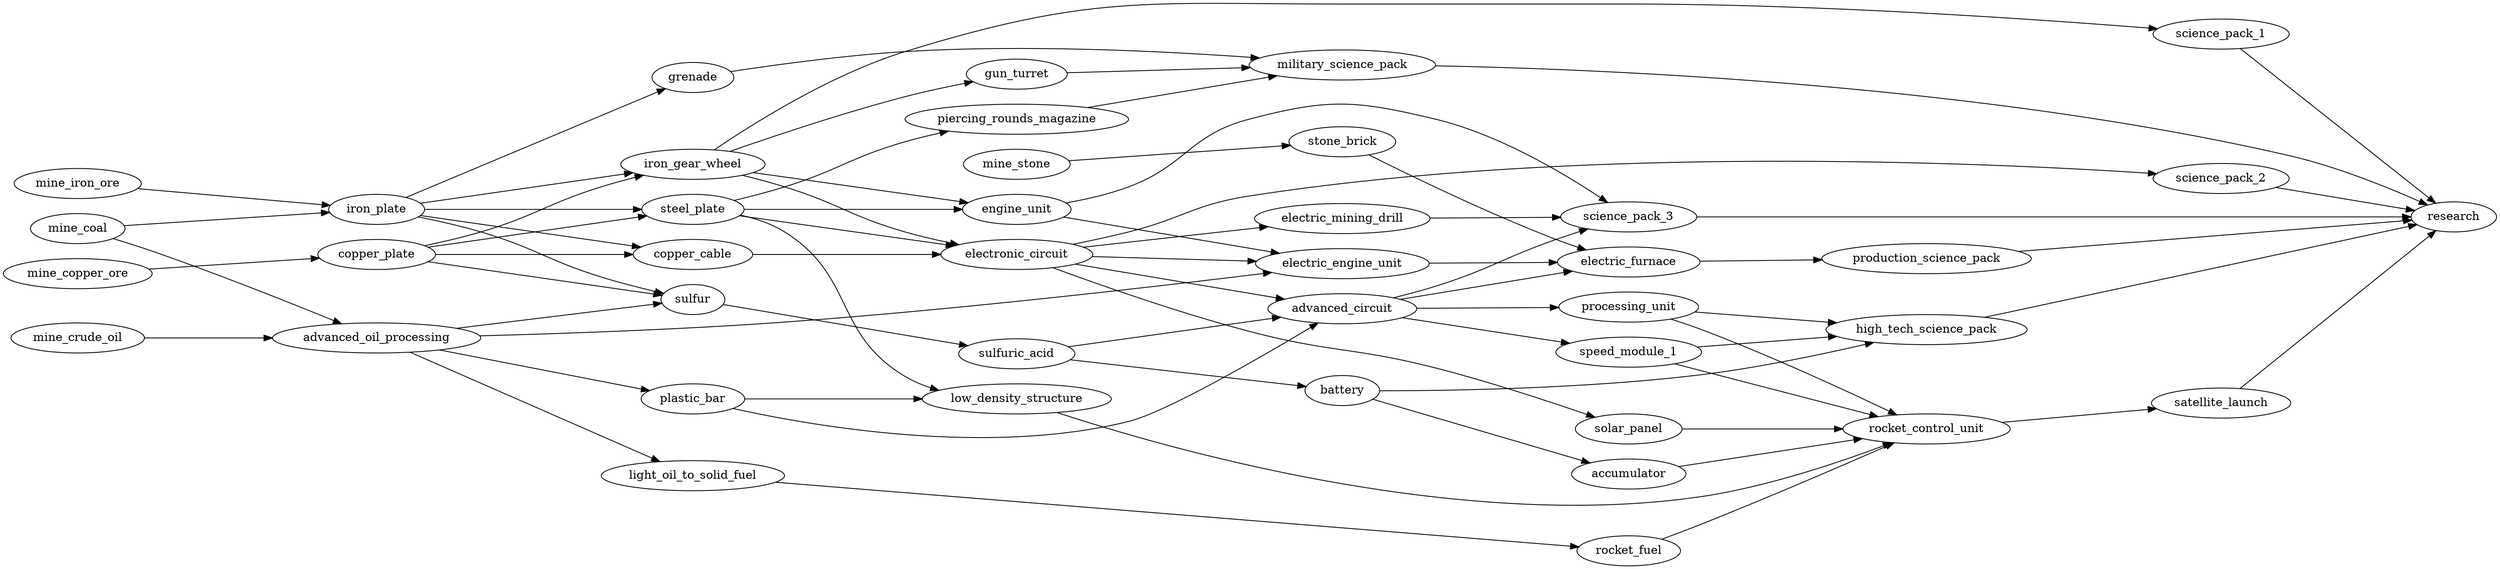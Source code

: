 digraph {
	graph [ranksep=2.0]
	graph [rankdir=LR]
	sulfur [pos="17.93104695570853,4.181002769357528!"]
	science_pack_1 [pos="1.6071338497152716,6.5941559131846335!"]
	grenade [pos="10.979434280144261,5.093815050539425!"]
	rocket_fuel [pos="0.6745086767284824,6.035688469948235!"]
	high_tech_science_pack [pos="5.8251046214824145,10.85988546176244!"]
	electronic_circuit [pos="7.331674337281498,18.18473094233139!"]
	copper_plate [pos="1.849088395454855,16.627861991293027!"]
	production_science_pack [pos="2.685240845352622,17.0439096913055!"]
	mine_iron_ore [pos="7.21295667800085,19.87981141981912!"]
	iron_gear_wheel [pos="14.11354350374375,4.716942086644796!"]
	mine_crude_oil [pos="5.825117823150462,13.731497999161794!"]
	sulfuric_acid [pos="14.562154902600547,1.5677541117376486!"]
	solar_panel [pos="2.265560658376246,8.204634010946123!"]
	research [pos="1.963593804925092,3.7776123201586693!"]
	iron_plate [pos="13.745371087376654,14.782371211023499!"]
	gun_turret [pos="2.0368743073268747,2.0611783886018102!"]
	light_oil_to_solid_fuel [pos="18.003516772560832,14.368285516559638!"]
	battery [pos="4.793014221111307,6.074618887064306!"]
	mine_stone [pos="9.724499413514792,16.267373655562512!"]
	engine_unit [pos="1.9911215137498361,9.351544449204782!"]
	plastic_bar [pos="8.564531537302704,16.26576581984312!"]
	piercing_rounds_magazine [pos="1.0602542852207597,2.5512763680248156!"]
	electric_engine_unit [pos="16.683141352358444,17.646563279190197!"]
	advanced_oil_processing [pos="7.744143557855697,19.959474863831115!"]
	electric_mining_drill [pos="2.553107161772157,9.386026423420333!"]
	mine_copper_ore [pos="0.5884227455894415,12.73949556132243!"]
	stone_brick [pos="13.319425970140118,8.295366069890987!"]
	rocket_control_unit [pos="6.950589943680503,11.560049313802407!"]
	speed_module_1 [pos="5.418180602739754,10.248188978829244!"]
	processing_unit [pos="15.777828823005809,13.693681559878916!"]
	advanced_circuit [pos="13.850838093242945,18.586110471264167!"]
	science_pack_2 [pos="2.6574381917976932,9.398559579820803!"]
	steel_plate [pos="9.80954294754545,18.060875268752266!"]
	low_density_structure [pos="9.722438273275314,2.7609557124551074!"]
	mine_coal [pos="18.035867959854002,3.201320150812443!"]
	accumulator [pos="3.9731610459213194,0.27053424711320756!"]
	science_pack_3 [pos="11.27427810869341,17.702432539931895!"]
	satellite_launch [pos="14.777780111294119,3.195198187098128!"]
	electric_furnace [pos="15.964036546564873,11.100398170516542!"]
	copper_cable [pos="9.641242897459435,13.188495500918343!"]
	military_science_pack [pos="12.288297282160181,10.65938932557764!"]
		iron_plate -> grenade
		iron_gear_wheel -> gun_turret
		battery -> accumulator
		electronic_circuit -> solar_panel
		steel_plate -> piercing_rounds_magazine
		mine_iron_ore -> iron_plate
		mine_copper_ore -> copper_plate
		iron_plate -> steel_plate
		copper_plate -> copper_cable
		copper_cable -> electronic_circuit
		mine_crude_oil -> advanced_oil_processing
		iron_plate -> iron_gear_wheel
		advanced_oil_processing -> sulfur
		sulfur -> sulfuric_acid
		iron_gear_wheel -> engine_unit
		steel_plate -> engine_unit
		advanced_oil_processing -> light_oil_to_solid_fuel
		electronic_circuit -> electric_mining_drill
		advanced_oil_processing -> plastic_bar
		electronic_circuit -> advanced_circuit
		plastic_bar -> advanced_circuit
		advanced_circuit -> processing_unit
		processing_unit -> rocket_control_unit
		speed_module_1 -> rocket_control_unit
		plastic_bar -> low_density_structure
		steel_plate -> low_density_structure
		light_oil_to_solid_fuel -> rocket_fuel
		sulfuric_acid -> battery
		advanced_circuit -> speed_module_1
		electronic_circuit -> electric_engine_unit
		engine_unit -> electric_engine_unit
		advanced_oil_processing -> electric_engine_unit
		advanced_circuit -> electric_furnace
		stone_brick -> electric_furnace
		mine_stone -> stone_brick
		iron_gear_wheel -> science_pack_1
		electronic_circuit -> science_pack_2
		advanced_circuit -> science_pack_3
		electric_mining_drill -> science_pack_3
		engine_unit -> science_pack_3
		grenade -> military_science_pack
		gun_turret -> military_science_pack
		piercing_rounds_magazine -> military_science_pack
		electric_furnace -> production_science_pack
		battery -> high_tech_science_pack
		processing_unit -> high_tech_science_pack
		speed_module_1 -> high_tech_science_pack
		rocket_control_unit -> satellite_launch
		science_pack_1 -> research
		science_pack_2 -> research
		science_pack_3 -> research
		military_science_pack -> research
		production_science_pack -> research
		high_tech_science_pack -> research
		satellite_launch -> research
		copper_plate -> iron_gear_wheel
		mine_coal -> iron_plate
		iron_plate -> copper_cable
		electric_engine_unit -> electric_furnace
		iron_plate -> sulfur
		steel_plate -> electronic_circuit
		mine_coal -> advanced_oil_processing
		copper_plate -> steel_plate
		iron_gear_wheel -> electronic_circuit
		sulfuric_acid -> advanced_circuit
		low_density_structure -> rocket_control_unit
		rocket_fuel -> rocket_control_unit
		accumulator -> rocket_control_unit
		solar_panel -> rocket_control_unit
		copper_plate -> sulfur
}